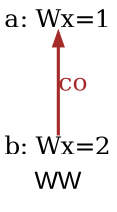 digraph G {

fontname="Arial";

/* legend */
fontsize=12;
label="WW";


/* the unlocked events */
eiid0 [label="a: Wx=1", shape="none", fontsize=12, pos="1.000000,0.750000!", fixedsize="true", height="0.166667", width="0.666667"];
eiid1 [label="b: Wx=2", shape="none", fontsize=12, pos="1.000000,0.000000!", fixedsize="true", height="0.166667", width="0.666667"];

/* the intra_causality_data edges */


/* the intra_causality_control edges */

/* the poi edges */
/* the rfmap edges */


/* The viewed-before edges */
eiid0 -> eiid1 [label="co", color="brown", fontcolor="brown", fontsize=12, penwidth="1.500000", arrowsize="0.600000", dir="back"];
}
